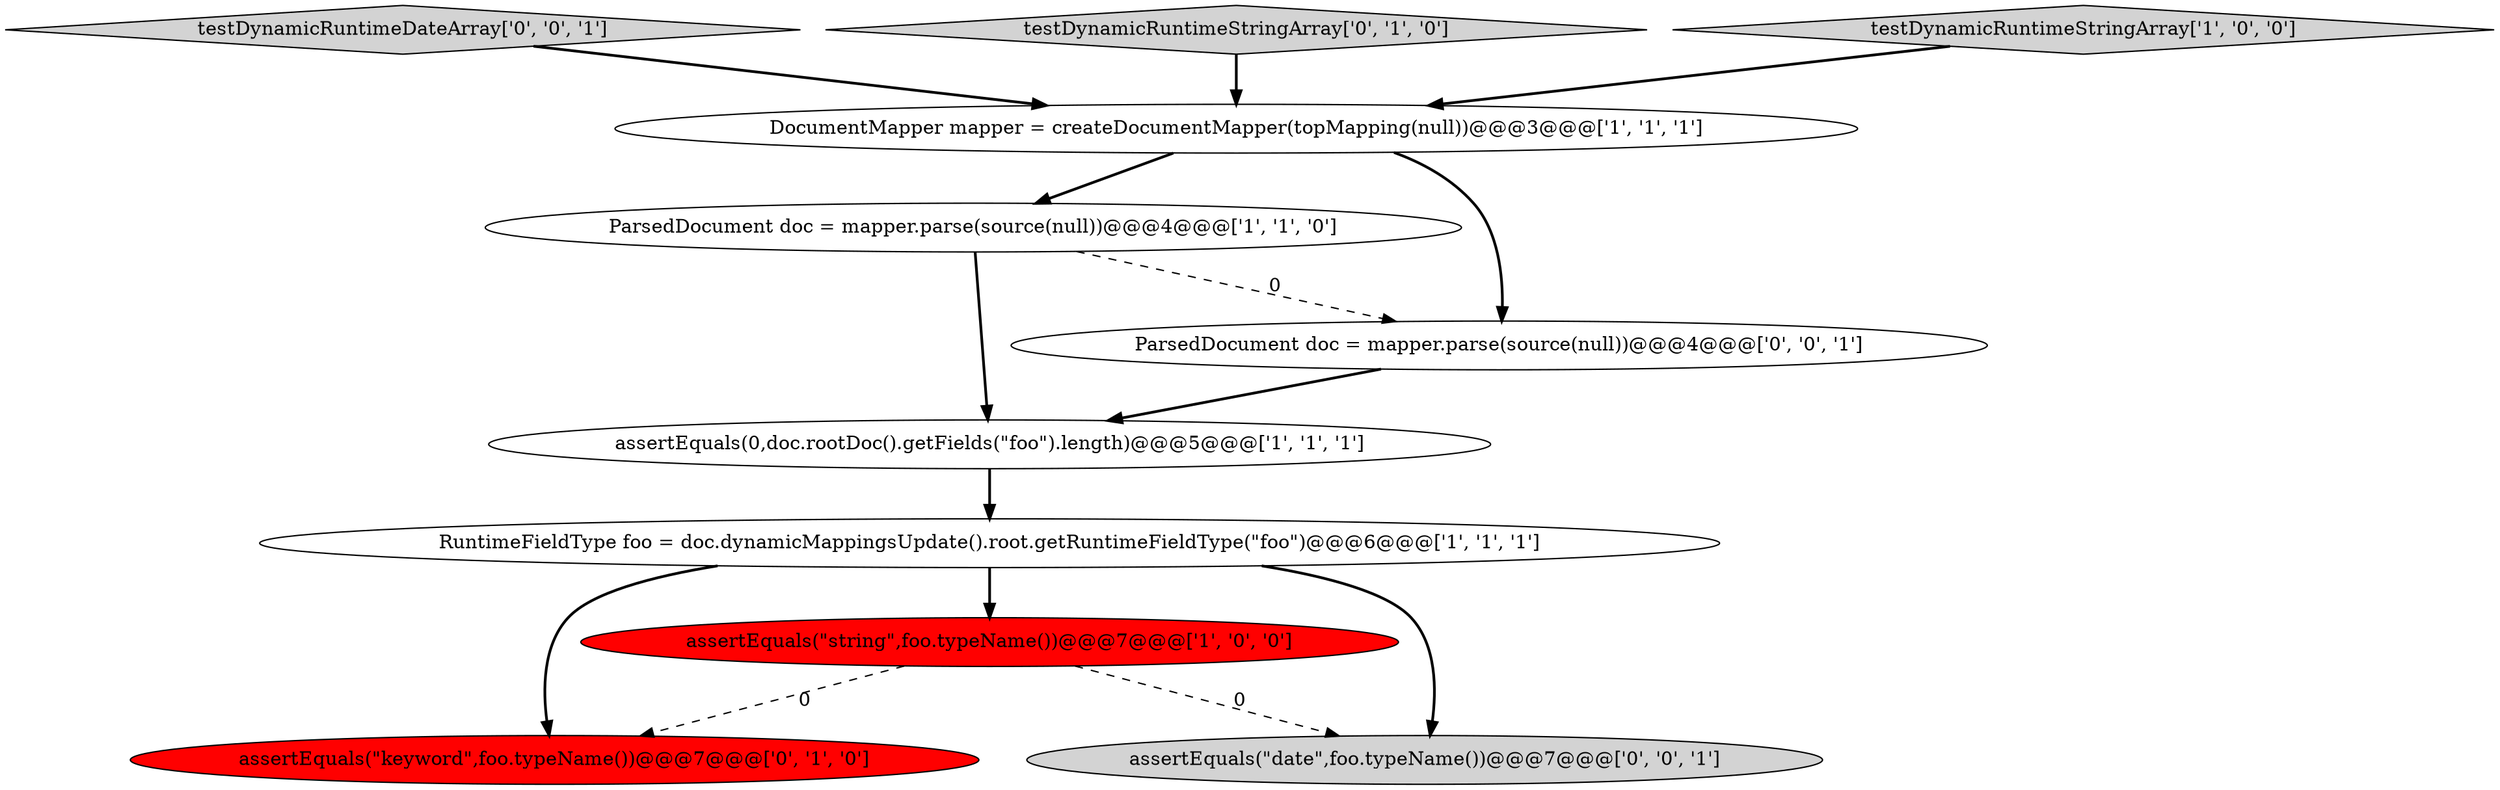 digraph {
3 [style = filled, label = "assertEquals(0,doc.rootDoc().getFields(\"foo\").length)@@@5@@@['1', '1', '1']", fillcolor = white, shape = ellipse image = "AAA0AAABBB1BBB"];
7 [style = filled, label = "assertEquals(\"keyword\",foo.typeName())@@@7@@@['0', '1', '0']", fillcolor = red, shape = ellipse image = "AAA1AAABBB2BBB"];
1 [style = filled, label = "RuntimeFieldType foo = doc.dynamicMappingsUpdate().root.getRuntimeFieldType(\"foo\")@@@6@@@['1', '1', '1']", fillcolor = white, shape = ellipse image = "AAA0AAABBB1BBB"];
10 [style = filled, label = "testDynamicRuntimeDateArray['0', '0', '1']", fillcolor = lightgray, shape = diamond image = "AAA0AAABBB3BBB"];
6 [style = filled, label = "testDynamicRuntimeStringArray['0', '1', '0']", fillcolor = lightgray, shape = diamond image = "AAA0AAABBB2BBB"];
2 [style = filled, label = "ParsedDocument doc = mapper.parse(source(null))@@@4@@@['1', '1', '0']", fillcolor = white, shape = ellipse image = "AAA0AAABBB1BBB"];
4 [style = filled, label = "DocumentMapper mapper = createDocumentMapper(topMapping(null))@@@3@@@['1', '1', '1']", fillcolor = white, shape = ellipse image = "AAA0AAABBB1BBB"];
9 [style = filled, label = "ParsedDocument doc = mapper.parse(source(null))@@@4@@@['0', '0', '1']", fillcolor = white, shape = ellipse image = "AAA0AAABBB3BBB"];
0 [style = filled, label = "assertEquals(\"string\",foo.typeName())@@@7@@@['1', '0', '0']", fillcolor = red, shape = ellipse image = "AAA1AAABBB1BBB"];
5 [style = filled, label = "testDynamicRuntimeStringArray['1', '0', '0']", fillcolor = lightgray, shape = diamond image = "AAA0AAABBB1BBB"];
8 [style = filled, label = "assertEquals(\"date\",foo.typeName())@@@7@@@['0', '0', '1']", fillcolor = lightgray, shape = ellipse image = "AAA0AAABBB3BBB"];
4->9 [style = bold, label=""];
9->3 [style = bold, label=""];
6->4 [style = bold, label=""];
0->8 [style = dashed, label="0"];
4->2 [style = bold, label=""];
1->0 [style = bold, label=""];
1->8 [style = bold, label=""];
3->1 [style = bold, label=""];
0->7 [style = dashed, label="0"];
2->9 [style = dashed, label="0"];
1->7 [style = bold, label=""];
5->4 [style = bold, label=""];
2->3 [style = bold, label=""];
10->4 [style = bold, label=""];
}

